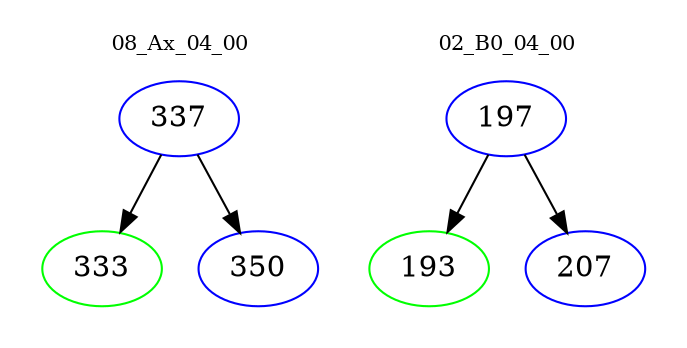 digraph{
subgraph cluster_0 {
color = white
label = "08_Ax_04_00";
fontsize=10;
T0_337 [label="337", color="blue"]
T0_337 -> T0_333 [color="black"]
T0_333 [label="333", color="green"]
T0_337 -> T0_350 [color="black"]
T0_350 [label="350", color="blue"]
}
subgraph cluster_1 {
color = white
label = "02_B0_04_00";
fontsize=10;
T1_197 [label="197", color="blue"]
T1_197 -> T1_193 [color="black"]
T1_193 [label="193", color="green"]
T1_197 -> T1_207 [color="black"]
T1_207 [label="207", color="blue"]
}
}
